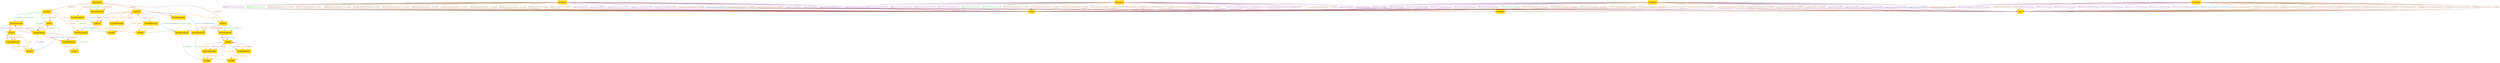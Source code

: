 digraph "graph" {
graph [fontsize=12]
node [fontsize=12]
edge [fontsize=12]
rankdir=TB;
"N25" -> "N9" [uuid = "<AssignStatement, VariableReference4>", color = "#e41a1c", fontcolor = "#e41a1c", style = "solid", label = "$exprs", dir = "forward", weight = "1"]
"N32" -> "N27" [uuid = "<ReturnStatement0, NotExpr>", color = "#e41a1c", fontcolor = "#e41a1c", style = "solid", label = "$exprs", dir = "forward", weight = "1"]
"N29" -> "N28" [uuid = "<ReturnStatement1, AndExpr>", color = "#e41a1c", fontcolor = "#e41a1c", style = "solid", label = "$exprs", dir = "forward", weight = "1"]
"N34" -> "N21" [uuid = "<ReturnStatement2, CallExpr1>", color = "#e41a1c", fontcolor = "#e41a1c", style = "solid", label = "$exprs", dir = "forward", weight = "1"]
"N35" -> "N33" [uuid = "<MainFunction, Function0>", color = "#a65628", fontcolor = "#a65628", style = "solid", label = "$functions", dir = "forward", weight = "1"]
"N35" -> "N30" [uuid = "<MainFunction, Function1>", color = "#a65628", fontcolor = "#a65628", style = "solid", label = "$functions", dir = "forward", weight = "1"]
"N28" -> "N17" [uuid = "<AndExpr, Variable2>", color = "#ff7f00", fontcolor = "#ff7f00", style = "solid", label = "$reads", dir = "forward", weight = "1"]
"N28" -> "N15" [uuid = "<AndExpr, Variable4>", color = "#ff7f00", fontcolor = "#ff7f00", style = "solid", label = "$reads", dir = "forward", weight = "1"]
"N31" -> "N13" [uuid = "<CallExpr0, Variable0>", color = "#ff7f00", fontcolor = "#ff7f00", style = "solid", label = "$reads", dir = "forward", weight = "1"]
"N31" -> "N11" [uuid = "<CallExpr0, Variable3>", color = "#ff7f00", fontcolor = "#ff7f00", style = "solid", label = "$reads", dir = "forward", weight = "1"]
"N21" -> "N13" [uuid = "<CallExpr1, Variable0>", color = "#ff7f00", fontcolor = "#ff7f00", style = "solid", label = "$reads", dir = "forward", weight = "1"]
"N21" -> "N11" [uuid = "<CallExpr1, Variable3>", color = "#ff7f00", fontcolor = "#ff7f00", style = "solid", label = "$reads", dir = "forward", weight = "1"]
"N27" -> "N10" [uuid = "<NotExpr, Variable5>", color = "#ff7f00", fontcolor = "#ff7f00", style = "solid", label = "$reads", dir = "forward", weight = "1"]
"N24" -> "N10" [uuid = "<VariableReference0, Variable5>", color = "#ff7f00", fontcolor = "#ff7f00", style = "solid", label = "$reads", dir = "forward", weight = "1"]
"N23" -> "N15" [uuid = "<VariableReference1, Variable4>", color = "#ff7f00", fontcolor = "#ff7f00", style = "solid", label = "$reads", dir = "forward", weight = "1"]
"N20" -> "N11" [uuid = "<VariableReference2, Variable3>", color = "#ff7f00", fontcolor = "#ff7f00", style = "solid", label = "$reads", dir = "forward", weight = "1"]
"N19" -> "N13" [uuid = "<VariableReference3, Variable0>", color = "#ff7f00", fontcolor = "#ff7f00", style = "solid", label = "$reads", dir = "forward", weight = "1"]
"N9" -> "N7" [uuid = "<VariableReference4, Variable1>", color = "#ff7f00", fontcolor = "#ff7f00", style = "solid", label = "$reads", dir = "forward", weight = "1"]
"N22" -> "N17" [uuid = "<VariableReference5, Variable2>", color = "#ff7f00", fontcolor = "#ff7f00", style = "solid", label = "$reads", dir = "forward", weight = "1"]
"N33" -> "N25" [uuid = "<Function0, AssignStatement>", color = "#4daf4a", fontcolor = "#4daf4a", style = "solid", label = "$statements", dir = "forward", weight = "1"]
"N33" -> "N32" [uuid = "<Function0, ReturnStatement0>", color = "#4daf4a", fontcolor = "#4daf4a", style = "solid", label = "$statements", dir = "forward", weight = "1"]
"N33" -> "N26" [uuid = "<Function0, VarDecl>", color = "#4daf4a", fontcolor = "#4daf4a", style = "solid", label = "$statements", dir = "forward", weight = "1"]
"N30" -> "N29" [uuid = "<Function1, ReturnStatement1>", color = "#4daf4a", fontcolor = "#4daf4a", style = "solid", label = "$statements", dir = "forward", weight = "1"]
"N35" -> "N34" [uuid = "<MainFunction, ReturnStatement2>", color = "#4daf4a", fontcolor = "#4daf4a", style = "solid", label = "$statements", dir = "forward", weight = "1"]
"N31" -> "N16" [uuid = "<CallExpr0, VariableReference2, FormalParameter0>", color = "#377eb8", fontcolor = "#377eb8", style = "solid", label = "actuals [VariableReference2]", dir = "forward", weight = "1"]
"N31" -> "N18" [uuid = "<CallExpr0, VariableReference3, FormalParameter2>", color = "#377eb8", fontcolor = "#377eb8", style = "solid", label = "actuals [VariableReference3]", dir = "forward", weight = "1"]
"N21" -> "N8" [uuid = "<CallExpr1, CallExpr0, FormalParameter3>", color = "#377eb8", fontcolor = "#377eb8", style = "solid", label = "actuals [CallExpr0]", dir = "forward", weight = "1"]
"N25" -> "N10" [uuid = "<AssignStatement, Variable5>", color = "#984ea3", fontcolor = "#984ea3", style = "solid", label = "assignedTo", dir = "forward", weight = "1"]
"N25" -> "N9" [uuid = "<AssignStatement, VariableReference4>", color = "#e41a1c", fontcolor = "#e41a1c", style = "solid", label = "assignedValue", dir = "forward", weight = "1"]
"N27" -> "N24" [uuid = "<NotExpr, VariableReference0>", color = "#a65628", fontcolor = "#a65628", style = "solid", label = "child", dir = "forward", weight = "1"]
"N28" -> "N23" [uuid = "<AndExpr, VariableReference1>", color = "#ff7f00", fontcolor = "#ff7f00", style = "solid", label = "children", dir = "forward", weight = "1"]
"N28" -> "N22" [uuid = "<AndExpr, VariableReference5>", color = "#ff7f00", fontcolor = "#ff7f00", style = "solid", label = "children", dir = "forward", weight = "1"]
"N31" -> "N20" [uuid = "<CallExpr0, VariableReference2>", color = "#ff7f00", fontcolor = "#ff7f00", style = "solid", label = "children", dir = "forward", weight = "1"]
"N31" -> "N19" [uuid = "<CallExpr0, VariableReference3>", color = "#ff7f00", fontcolor = "#ff7f00", style = "solid", label = "children", dir = "forward", weight = "1"]
"N31" -> "N21" [uuid = "<CallExpr1, CallExpr0>", color = "#ff7f00", fontcolor = "#ff7f00", style = "solid", label = "children", dir = "back", weight = "1"]
"N27" -> "N24" [uuid = "<NotExpr, VariableReference0>", color = "#ff7f00", fontcolor = "#ff7f00", style = "solid", label = "children", dir = "forward", weight = "1"]
"N16" -> "N15" [uuid = "<FormalParameter0, Variable4>", color = "#4daf4a", fontcolor = "#4daf4a", style = "solid", label = "declaredVar", dir = "forward", weight = "1"]
"N12" -> "N11" [uuid = "<FormalParameter1, Variable3>", color = "#4daf4a", fontcolor = "#4daf4a", style = "solid", label = "declaredVar", dir = "forward", weight = "1"]
"N18" -> "N17" [uuid = "<FormalParameter2, Variable2>", color = "#4daf4a", fontcolor = "#4daf4a", style = "solid", label = "declaredVar", dir = "forward", weight = "1"]
"N8" -> "N7" [uuid = "<FormalParameter3, Variable1>", color = "#4daf4a", fontcolor = "#4daf4a", style = "solid", label = "declaredVar", dir = "forward", weight = "1"]
"N14" -> "N13" [uuid = "<FormalParameter4, Variable0>", color = "#4daf4a", fontcolor = "#4daf4a", style = "solid", label = "declaredVar", dir = "forward", weight = "1"]
"N26" -> "N10" [uuid = "<VarDecl, Variable5>", color = "#377eb8", fontcolor = "#377eb8", style = "solid", label = "declaredVar", dir = "forward", weight = "1"]
"N6" -> "N2" [uuid = "<Execution0, AndExpr, False>", color = "#984ea3", fontcolor = "#984ea3", style = "solid", label = "exprValue [AndExpr]", dir = "forward", weight = "1"]
"N6" -> "N2" [uuid = "<Execution0, CallExpr0, False>", color = "#984ea3", fontcolor = "#984ea3", style = "solid", label = "exprValue [CallExpr0]", dir = "forward", weight = "1"]
"N6" -> "N1" [uuid = "<Execution0, CallExpr1, True>", color = "#984ea3", fontcolor = "#984ea3", style = "solid", label = "exprValue [CallExpr1]", dir = "forward", weight = "1"]
"N6" -> "N1" [uuid = "<Execution0, NotExpr, True>", color = "#984ea3", fontcolor = "#984ea3", style = "solid", label = "exprValue [NotExpr]", dir = "forward", weight = "1"]
"N6" -> "N2" [uuid = "<Execution0, VariableReference0, False>", color = "#984ea3", fontcolor = "#984ea3", style = "solid", label = "exprValue [VariableReference0]", dir = "forward", weight = "1"]
"N6" -> "N2" [uuid = "<Execution0, VariableReference1, False>", color = "#984ea3", fontcolor = "#984ea3", style = "solid", label = "exprValue [VariableReference1]", dir = "forward", weight = "1"]
"N6" -> "N2" [uuid = "<Execution0, VariableReference2, False>", color = "#984ea3", fontcolor = "#984ea3", style = "solid", label = "exprValue [VariableReference2]", dir = "forward", weight = "1"]
"N6" -> "N2" [uuid = "<Execution0, VariableReference3, False>", color = "#984ea3", fontcolor = "#984ea3", style = "solid", label = "exprValue [VariableReference3]", dir = "forward", weight = "1"]
"N6" -> "N2" [uuid = "<Execution0, VariableReference4, False>", color = "#984ea3", fontcolor = "#984ea3", style = "solid", label = "exprValue [VariableReference4]", dir = "forward", weight = "1"]
"N6" -> "N2" [uuid = "<Execution0, VariableReference5, False>", color = "#984ea3", fontcolor = "#984ea3", style = "solid", label = "exprValue [VariableReference5]", dir = "forward", weight = "1"]
"N5" -> "N2" [uuid = "<Execution1, AndExpr, False>", color = "#984ea3", fontcolor = "#984ea3", style = "solid", label = "exprValue [AndExpr]", dir = "forward", weight = "1"]
"N5" -> "N2" [uuid = "<Execution1, CallExpr0, False>", color = "#984ea3", fontcolor = "#984ea3", style = "solid", label = "exprValue [CallExpr0]", dir = "forward", weight = "1"]
"N5" -> "N1" [uuid = "<Execution1, CallExpr1, True>", color = "#984ea3", fontcolor = "#984ea3", style = "solid", label = "exprValue [CallExpr1]", dir = "forward", weight = "1"]
"N5" -> "N1" [uuid = "<Execution1, NotExpr, True>", color = "#984ea3", fontcolor = "#984ea3", style = "solid", label = "exprValue [NotExpr]", dir = "forward", weight = "1"]
"N5" -> "N2" [uuid = "<Execution1, VariableReference0, False>", color = "#984ea3", fontcolor = "#984ea3", style = "solid", label = "exprValue [VariableReference0]", dir = "forward", weight = "1"]
"N5" -> "N2" [uuid = "<Execution1, VariableReference1, False>", color = "#984ea3", fontcolor = "#984ea3", style = "solid", label = "exprValue [VariableReference1]", dir = "forward", weight = "1"]
"N5" -> "N2" [uuid = "<Execution1, VariableReference2, False>", color = "#984ea3", fontcolor = "#984ea3", style = "solid", label = "exprValue [VariableReference2]", dir = "forward", weight = "1"]
"N5" -> "N1" [uuid = "<Execution1, VariableReference3, True>", color = "#984ea3", fontcolor = "#984ea3", style = "solid", label = "exprValue [VariableReference3]", dir = "forward", weight = "1"]
"N5" -> "N2" [uuid = "<Execution1, VariableReference4, False>", color = "#984ea3", fontcolor = "#984ea3", style = "solid", label = "exprValue [VariableReference4]", dir = "forward", weight = "1"]
"N5" -> "N1" [uuid = "<Execution1, VariableReference5, True>", color = "#984ea3", fontcolor = "#984ea3", style = "solid", label = "exprValue [VariableReference5]", dir = "forward", weight = "1"]
"N4" -> "N2" [uuid = "<Execution2, AndExpr, False>", color = "#984ea3", fontcolor = "#984ea3", style = "solid", label = "exprValue [AndExpr]", dir = "forward", weight = "1"]
"N4" -> "N2" [uuid = "<Execution2, CallExpr0, False>", color = "#984ea3", fontcolor = "#984ea3", style = "solid", label = "exprValue [CallExpr0]", dir = "forward", weight = "1"]
"N4" -> "N1" [uuid = "<Execution2, CallExpr1, True>", color = "#984ea3", fontcolor = "#984ea3", style = "solid", label = "exprValue [CallExpr1]", dir = "forward", weight = "1"]
"N4" -> "N1" [uuid = "<Execution2, NotExpr, True>", color = "#984ea3", fontcolor = "#984ea3", style = "solid", label = "exprValue [NotExpr]", dir = "forward", weight = "1"]
"N4" -> "N2" [uuid = "<Execution2, VariableReference0, False>", color = "#984ea3", fontcolor = "#984ea3", style = "solid", label = "exprValue [VariableReference0]", dir = "forward", weight = "1"]
"N4" -> "N1" [uuid = "<Execution2, VariableReference1, True>", color = "#984ea3", fontcolor = "#984ea3", style = "solid", label = "exprValue [VariableReference1]", dir = "forward", weight = "1"]
"N4" -> "N1" [uuid = "<Execution2, VariableReference2, True>", color = "#984ea3", fontcolor = "#984ea3", style = "solid", label = "exprValue [VariableReference2]", dir = "forward", weight = "1"]
"N4" -> "N2" [uuid = "<Execution2, VariableReference3, False>", color = "#984ea3", fontcolor = "#984ea3", style = "solid", label = "exprValue [VariableReference3]", dir = "forward", weight = "1"]
"N4" -> "N2" [uuid = "<Execution2, VariableReference4, False>", color = "#984ea3", fontcolor = "#984ea3", style = "solid", label = "exprValue [VariableReference4]", dir = "forward", weight = "1"]
"N4" -> "N2" [uuid = "<Execution2, VariableReference5, False>", color = "#984ea3", fontcolor = "#984ea3", style = "solid", label = "exprValue [VariableReference5]", dir = "forward", weight = "1"]
"N3" -> "N1" [uuid = "<Execution3, AndExpr, True>", color = "#984ea3", fontcolor = "#984ea3", style = "solid", label = "exprValue [AndExpr]", dir = "forward", weight = "1"]
"N3" -> "N1" [uuid = "<Execution3, CallExpr0, True>", color = "#984ea3", fontcolor = "#984ea3", style = "solid", label = "exprValue [CallExpr0]", dir = "forward", weight = "1"]
"N3" -> "N2" [uuid = "<Execution3, CallExpr1, False>", color = "#984ea3", fontcolor = "#984ea3", style = "solid", label = "exprValue [CallExpr1]", dir = "forward", weight = "1"]
"N3" -> "N2" [uuid = "<Execution3, NotExpr, False>", color = "#984ea3", fontcolor = "#984ea3", style = "solid", label = "exprValue [NotExpr]", dir = "forward", weight = "1"]
"N3" -> "N1" [uuid = "<Execution3, VariableReference0, True>", color = "#984ea3", fontcolor = "#984ea3", style = "solid", label = "exprValue [VariableReference0]", dir = "forward", weight = "1"]
"N3" -> "N1" [uuid = "<Execution3, VariableReference1, True>", color = "#984ea3", fontcolor = "#984ea3", style = "solid", label = "exprValue [VariableReference1]", dir = "forward", weight = "1"]
"N3" -> "N1" [uuid = "<Execution3, VariableReference2, True>", color = "#984ea3", fontcolor = "#984ea3", style = "solid", label = "exprValue [VariableReference2]", dir = "forward", weight = "1"]
"N3" -> "N1" [uuid = "<Execution3, VariableReference3, True>", color = "#984ea3", fontcolor = "#984ea3", style = "solid", label = "exprValue [VariableReference3]", dir = "forward", weight = "1"]
"N3" -> "N1" [uuid = "<Execution3, VariableReference4, True>", color = "#984ea3", fontcolor = "#984ea3", style = "solid", label = "exprValue [VariableReference4]", dir = "forward", weight = "1"]
"N3" -> "N1" [uuid = "<Execution3, VariableReference5, True>", color = "#984ea3", fontcolor = "#984ea3", style = "solid", label = "exprValue [VariableReference5]", dir = "forward", weight = "1"]
"N33" -> "N26" [uuid = "<Function0, VarDecl>", color = "#e41a1c", fontcolor = "#e41a1c", style = "solid", label = "firstStmt", dir = "forward", weight = "1"]
"N30" -> "N29" [uuid = "<Function1, ReturnStatement1>", color = "#e41a1c", fontcolor = "#e41a1c", style = "solid", label = "firstStmt", dir = "forward", weight = "1"]
"N35" -> "N34" [uuid = "<MainFunction, ReturnStatement2>", color = "#e41a1c", fontcolor = "#e41a1c", style = "solid", label = "firstStmt", dir = "forward", weight = "1"]
"N33" -> "N8" [uuid = "<Function0, FormalParameter3>", color = "#a65628", fontcolor = "#a65628", style = "solid", label = "formals", dir = "forward", weight = "1"]
"N30" -> "N16" [uuid = "<Function1, FormalParameter0>", color = "#a65628", fontcolor = "#a65628", style = "solid", label = "formals", dir = "forward", weight = "1"]
"N30" -> "N18" [uuid = "<Function1, FormalParameter2>", color = "#a65628", fontcolor = "#a65628", style = "solid", label = "formals", dir = "forward", weight = "1"]
"N35" -> "N12" [uuid = "<MainFunction, FormalParameter1>", color = "#a65628", fontcolor = "#a65628", style = "solid", label = "formals", dir = "forward", weight = "1"]
"N35" -> "N14" [uuid = "<MainFunction, FormalParameter4>", color = "#a65628", fontcolor = "#a65628", style = "solid", label = "formals", dir = "forward", weight = "1"]
"N31" -> "N30" [uuid = "<CallExpr0, Function1>", color = "#ff7f00", fontcolor = "#ff7f00", style = "solid", label = "function", dir = "forward", weight = "1"]
"N33" -> "N21" [uuid = "<CallExpr1, Function0>", color = "#ff7f00", fontcolor = "#ff7f00", style = "solid", label = "function", dir = "back", weight = "1"]
"N6" -> "N2" [uuid = "<Execution0, FormalParameter1, False>", color = "#4daf4a", fontcolor = "#4daf4a", style = "solid", label = "inputs [FormalParameter1]", dir = "forward", weight = "1"]
"N6" -> "N2" [uuid = "<Execution0, FormalParameter4, False>", color = "#4daf4a", fontcolor = "#4daf4a", style = "solid", label = "inputs [FormalParameter4]", dir = "forward", weight = "1"]
"N5" -> "N2" [uuid = "<Execution1, FormalParameter1, False>", color = "#4daf4a", fontcolor = "#4daf4a", style = "solid", label = "inputs [FormalParameter1]", dir = "forward", weight = "1"]
"N4" -> "N2" [uuid = "<Execution2, FormalParameter4, False>", color = "#4daf4a", fontcolor = "#4daf4a", style = "solid", label = "inputs [FormalParameter4]", dir = "forward", weight = "1"]
"N5" -> "N1" [uuid = "<Execution1, FormalParameter4, True>", color = "#377eb8", fontcolor = "#377eb8", style = "solid", label = "inputs [FormalParameter4]", dir = "forward", weight = "1"]
"N4" -> "N1" [uuid = "<Execution2, FormalParameter1, True>", color = "#377eb8", fontcolor = "#377eb8", style = "solid", label = "inputs [FormalParameter1]", dir = "forward", weight = "1"]
"N3" -> "N1" [uuid = "<Execution3, FormalParameter1, True>", color = "#377eb8", fontcolor = "#377eb8", style = "solid", label = "inputs [FormalParameter1]", dir = "forward", weight = "1"]
"N3" -> "N1" [uuid = "<Execution3, FormalParameter4, True>", color = "#377eb8", fontcolor = "#377eb8", style = "solid", label = "inputs [FormalParameter4]", dir = "forward", weight = "1"]
"N28" -> "N22" [uuid = "<AndExpr, VariableReference5>", color = "#984ea3", fontcolor = "#984ea3", style = "solid", label = "leftChild", dir = "forward", weight = "1"]
"N31" -> "N21" [uuid = "<CallExpr0, CallExpr1>", color = "#e41a1c", fontcolor = "#e41a1c", style = "solid", label = "parent", dir = "forward", weight = "1"]
"N27" -> "N24" [uuid = "<VariableReference0, NotExpr>", color = "#e41a1c", fontcolor = "#e41a1c", style = "solid", label = "parent", dir = "back", weight = "1"]
"N28" -> "N23" [uuid = "<VariableReference1, AndExpr>", color = "#e41a1c", fontcolor = "#e41a1c", style = "solid", label = "parent", dir = "back", weight = "1"]
"N31" -> "N20" [uuid = "<VariableReference2, CallExpr0>", color = "#e41a1c", fontcolor = "#e41a1c", style = "solid", label = "parent", dir = "back", weight = "1"]
"N31" -> "N19" [uuid = "<VariableReference3, CallExpr0>", color = "#e41a1c", fontcolor = "#e41a1c", style = "solid", label = "parent", dir = "back", weight = "1"]
"N28" -> "N22" [uuid = "<VariableReference5, AndExpr>", color = "#e41a1c", fontcolor = "#e41a1c", style = "solid", label = "parent", dir = "back", weight = "1"]
"N26" -> "N25" [uuid = "<AssignStatement, VarDecl>", color = "#a65628", fontcolor = "#a65628", style = "solid", label = "predecessor", dir = "back", weight = "1"]
"N32" -> "N25" [uuid = "<ReturnStatement0, AssignStatement>", color = "#a65628", fontcolor = "#a65628", style = "solid", label = "predecessor", dir = "forward", weight = "1"]
"N24" -> "N10" [uuid = "<VariableReference0, Variable5>", color = "#ff7f00", fontcolor = "#ff7f00", style = "solid", label = "referredVar", dir = "forward", weight = "1"]
"N23" -> "N15" [uuid = "<VariableReference1, Variable4>", color = "#ff7f00", fontcolor = "#ff7f00", style = "solid", label = "referredVar", dir = "forward", weight = "1"]
"N20" -> "N11" [uuid = "<VariableReference2, Variable3>", color = "#ff7f00", fontcolor = "#ff7f00", style = "solid", label = "referredVar", dir = "forward", weight = "1"]
"N19" -> "N13" [uuid = "<VariableReference3, Variable0>", color = "#ff7f00", fontcolor = "#ff7f00", style = "solid", label = "referredVar", dir = "forward", weight = "1"]
"N9" -> "N7" [uuid = "<VariableReference4, Variable1>", color = "#ff7f00", fontcolor = "#ff7f00", style = "solid", label = "referredVar", dir = "forward", weight = "1"]
"N22" -> "N17" [uuid = "<VariableReference5, Variable2>", color = "#ff7f00", fontcolor = "#ff7f00", style = "solid", label = "referredVar", dir = "forward", weight = "1"]
"N33" -> "N32" [uuid = "<Function0, ReturnStatement0>", color = "#4daf4a", fontcolor = "#4daf4a", style = "solid", label = "returnStmt", dir = "forward", weight = "1"]
"N30" -> "N29" [uuid = "<Function1, ReturnStatement1>", color = "#4daf4a", fontcolor = "#4daf4a", style = "solid", label = "returnStmt", dir = "forward", weight = "1"]
"N35" -> "N34" [uuid = "<MainFunction, ReturnStatement2>", color = "#4daf4a", fontcolor = "#4daf4a", style = "solid", label = "returnStmt", dir = "forward", weight = "1"]
"N32" -> "N27" [uuid = "<ReturnStatement0, NotExpr>", color = "#377eb8", fontcolor = "#377eb8", style = "solid", label = "returnValue", dir = "forward", weight = "1"]
"N29" -> "N28" [uuid = "<ReturnStatement1, AndExpr>", color = "#377eb8", fontcolor = "#377eb8", style = "solid", label = "returnValue", dir = "forward", weight = "1"]
"N34" -> "N21" [uuid = "<ReturnStatement2, CallExpr1>", color = "#377eb8", fontcolor = "#377eb8", style = "solid", label = "returnValue", dir = "forward", weight = "1"]
"N28" -> "N23" [uuid = "<AndExpr, VariableReference1>", color = "#984ea3", fontcolor = "#984ea3", style = "solid", label = "rightChild", dir = "forward", weight = "1"]
"N32" -> "N25" [uuid = "<AssignStatement, ReturnStatement0>", color = "#e41a1c", fontcolor = "#e41a1c", style = "solid", label = "successor", dir = "back", weight = "1"]
"N26" -> "N25" [uuid = "<VarDecl, AssignStatement>", color = "#e41a1c", fontcolor = "#e41a1c", style = "solid", label = "successor", dir = "forward", weight = "1"]
"N6" -> "N2" [uuid = "<Execution0, AssignStatement, Variable1, False>", color = "#a65628", fontcolor = "#a65628", style = "solid", label = "varValue [AssignStatement, Variable1]", dir = "forward", weight = "1"]
"N6" -> "N0" [uuid = "<Execution0, AssignStatement, Variable5, Undefined>", color = "#a65628", fontcolor = "#a65628", style = "solid", label = "varValue [AssignStatement, Variable5]", dir = "forward", weight = "1"]
"N6" -> "N2" [uuid = "<Execution0, ReturnStatement0, Variable1, False>", color = "#a65628", fontcolor = "#a65628", style = "solid", label = "varValue [ReturnStatement0, Variable1]", dir = "forward", weight = "1"]
"N6" -> "N2" [uuid = "<Execution0, ReturnStatement0, Variable5, False>", color = "#a65628", fontcolor = "#a65628", style = "solid", label = "varValue [ReturnStatement0, Variable5]", dir = "forward", weight = "1"]
"N6" -> "N2" [uuid = "<Execution0, ReturnStatement1, Variable2, False>", color = "#a65628", fontcolor = "#a65628", style = "solid", label = "varValue [ReturnStatement1, Variable2]", dir = "forward", weight = "1"]
"N6" -> "N2" [uuid = "<Execution0, ReturnStatement1, Variable4, False>", color = "#a65628", fontcolor = "#a65628", style = "solid", label = "varValue [ReturnStatement1, Variable4]", dir = "forward", weight = "1"]
"N6" -> "N2" [uuid = "<Execution0, ReturnStatement2, Variable0, False>", color = "#a65628", fontcolor = "#a65628", style = "solid", label = "varValue [ReturnStatement2, Variable0]", dir = "forward", weight = "1"]
"N6" -> "N2" [uuid = "<Execution0, ReturnStatement2, Variable3, False>", color = "#a65628", fontcolor = "#a65628", style = "solid", label = "varValue [ReturnStatement2, Variable3]", dir = "forward", weight = "1"]
"N6" -> "N2" [uuid = "<Execution0, VarDecl, Variable1, False>", color = "#a65628", fontcolor = "#a65628", style = "solid", label = "varValue [VarDecl, Variable1]", dir = "forward", weight = "1"]
"N5" -> "N1" [uuid = "<Execution1, AssignStatement, Variable0, True>", color = "#a65628", fontcolor = "#a65628", style = "solid", label = "varValue [AssignStatement, Variable0]", dir = "forward", weight = "1"]
"N5" -> "N2" [uuid = "<Execution1, AssignStatement, Variable1, False>", color = "#a65628", fontcolor = "#a65628", style = "solid", label = "varValue [AssignStatement, Variable1]", dir = "forward", weight = "1"]
"N5" -> "N0" [uuid = "<Execution1, AssignStatement, Variable5, Undefined>", color = "#a65628", fontcolor = "#a65628", style = "solid", label = "varValue [AssignStatement, Variable5]", dir = "forward", weight = "1"]
"N5" -> "N1" [uuid = "<Execution1, ReturnStatement0, Variable0, True>", color = "#a65628", fontcolor = "#a65628", style = "solid", label = "varValue [ReturnStatement0, Variable0]", dir = "forward", weight = "1"]
"N5" -> "N2" [uuid = "<Execution1, ReturnStatement0, Variable1, False>", color = "#a65628", fontcolor = "#a65628", style = "solid", label = "varValue [ReturnStatement0, Variable1]", dir = "forward", weight = "1"]
"N5" -> "N2" [uuid = "<Execution1, ReturnStatement0, Variable5, False>", color = "#a65628", fontcolor = "#a65628", style = "solid", label = "varValue [ReturnStatement0, Variable5]", dir = "forward", weight = "1"]
"N5" -> "N1" [uuid = "<Execution1, ReturnStatement1, Variable2, True>", color = "#a65628", fontcolor = "#a65628", style = "solid", label = "varValue [ReturnStatement1, Variable2]", dir = "forward", weight = "1"]
"N5" -> "N2" [uuid = "<Execution1, ReturnStatement1, Variable4, False>", color = "#a65628", fontcolor = "#a65628", style = "solid", label = "varValue [ReturnStatement1, Variable4]", dir = "forward", weight = "1"]
"N5" -> "N1" [uuid = "<Execution1, ReturnStatement2, Variable0, True>", color = "#a65628", fontcolor = "#a65628", style = "solid", label = "varValue [ReturnStatement2, Variable0]", dir = "forward", weight = "1"]
"N5" -> "N2" [uuid = "<Execution1, ReturnStatement2, Variable3, False>", color = "#a65628", fontcolor = "#a65628", style = "solid", label = "varValue [ReturnStatement2, Variable3]", dir = "forward", weight = "1"]
"N5" -> "N1" [uuid = "<Execution1, VarDecl, Variable0, True>", color = "#a65628", fontcolor = "#a65628", style = "solid", label = "varValue [VarDecl, Variable0]", dir = "forward", weight = "1"]
"N5" -> "N2" [uuid = "<Execution1, VarDecl, Variable1, False>", color = "#a65628", fontcolor = "#a65628", style = "solid", label = "varValue [VarDecl, Variable1]", dir = "forward", weight = "1"]
"N4" -> "N2" [uuid = "<Execution2, AssignStatement, Variable0, False>", color = "#a65628", fontcolor = "#a65628", style = "solid", label = "varValue [AssignStatement, Variable0]", dir = "forward", weight = "1"]
"N4" -> "N2" [uuid = "<Execution2, AssignStatement, Variable1, False>", color = "#a65628", fontcolor = "#a65628", style = "solid", label = "varValue [AssignStatement, Variable1]", dir = "forward", weight = "1"]
"N4" -> "N0" [uuid = "<Execution2, AssignStatement, Variable5, Undefined>", color = "#a65628", fontcolor = "#a65628", style = "solid", label = "varValue [AssignStatement, Variable5]", dir = "forward", weight = "1"]
"N4" -> "N2" [uuid = "<Execution2, ReturnStatement0, Variable0, False>", color = "#a65628", fontcolor = "#a65628", style = "solid", label = "varValue [ReturnStatement0, Variable0]", dir = "forward", weight = "1"]
"N4" -> "N2" [uuid = "<Execution2, ReturnStatement0, Variable1, False>", color = "#a65628", fontcolor = "#a65628", style = "solid", label = "varValue [ReturnStatement0, Variable1]", dir = "forward", weight = "1"]
"N4" -> "N2" [uuid = "<Execution2, ReturnStatement0, Variable5, False>", color = "#a65628", fontcolor = "#a65628", style = "solid", label = "varValue [ReturnStatement0, Variable5]", dir = "forward", weight = "1"]
"N4" -> "N2" [uuid = "<Execution2, ReturnStatement1, Variable0, False>", color = "#a65628", fontcolor = "#a65628", style = "solid", label = "varValue [ReturnStatement1, Variable0]", dir = "forward", weight = "1"]
"N4" -> "N2" [uuid = "<Execution2, ReturnStatement1, Variable1, False>", color = "#a65628", fontcolor = "#a65628", style = "solid", label = "varValue [ReturnStatement1, Variable1]", dir = "forward", weight = "1"]
"N4" -> "N2" [uuid = "<Execution2, ReturnStatement1, Variable2, False>", color = "#a65628", fontcolor = "#a65628", style = "solid", label = "varValue [ReturnStatement1, Variable2]", dir = "forward", weight = "1"]
"N4" -> "N1" [uuid = "<Execution2, ReturnStatement1, Variable4, True>", color = "#a65628", fontcolor = "#a65628", style = "solid", label = "varValue [ReturnStatement1, Variable4]", dir = "forward", weight = "1"]
"N4" -> "N2" [uuid = "<Execution2, ReturnStatement2, Variable0, False>", color = "#a65628", fontcolor = "#a65628", style = "solid", label = "varValue [ReturnStatement2, Variable0]", dir = "forward", weight = "1"]
"N4" -> "N1" [uuid = "<Execution2, ReturnStatement2, Variable3, True>", color = "#a65628", fontcolor = "#a65628", style = "solid", label = "varValue [ReturnStatement2, Variable3]", dir = "forward", weight = "1"]
"N4" -> "N2" [uuid = "<Execution2, VarDecl, Variable0, False>", color = "#a65628", fontcolor = "#a65628", style = "solid", label = "varValue [VarDecl, Variable0]", dir = "forward", weight = "1"]
"N4" -> "N2" [uuid = "<Execution2, VarDecl, Variable1, False>", color = "#a65628", fontcolor = "#a65628", style = "solid", label = "varValue [VarDecl, Variable1]", dir = "forward", weight = "1"]
"N3" -> "N1" [uuid = "<Execution3, AssignStatement, Variable1, True>", color = "#a65628", fontcolor = "#a65628", style = "solid", label = "varValue [AssignStatement, Variable1]", dir = "forward", weight = "1"]
"N3" -> "N0" [uuid = "<Execution3, AssignStatement, Variable5, Undefined>", color = "#a65628", fontcolor = "#a65628", style = "solid", label = "varValue [AssignStatement, Variable5]", dir = "forward", weight = "1"]
"N3" -> "N1" [uuid = "<Execution3, ReturnStatement0, Variable1, True>", color = "#a65628", fontcolor = "#a65628", style = "solid", label = "varValue [ReturnStatement0, Variable1]", dir = "forward", weight = "1"]
"N3" -> "N1" [uuid = "<Execution3, ReturnStatement0, Variable5, True>", color = "#a65628", fontcolor = "#a65628", style = "solid", label = "varValue [ReturnStatement0, Variable5]", dir = "forward", weight = "1"]
"N3" -> "N1" [uuid = "<Execution3, ReturnStatement1, Variable0, True>", color = "#a65628", fontcolor = "#a65628", style = "solid", label = "varValue [ReturnStatement1, Variable0]", dir = "forward", weight = "1"]
"N3" -> "N1" [uuid = "<Execution3, ReturnStatement1, Variable2, True>", color = "#a65628", fontcolor = "#a65628", style = "solid", label = "varValue [ReturnStatement1, Variable2]", dir = "forward", weight = "1"]
"N3" -> "N1" [uuid = "<Execution3, ReturnStatement1, Variable3, True>", color = "#a65628", fontcolor = "#a65628", style = "solid", label = "varValue [ReturnStatement1, Variable3]", dir = "forward", weight = "1"]
"N3" -> "N1" [uuid = "<Execution3, ReturnStatement1, Variable4, True>", color = "#a65628", fontcolor = "#a65628", style = "solid", label = "varValue [ReturnStatement1, Variable4]", dir = "forward", weight = "1"]
"N3" -> "N1" [uuid = "<Execution3, ReturnStatement2, Variable0, True>", color = "#a65628", fontcolor = "#a65628", style = "solid", label = "varValue [ReturnStatement2, Variable0]", dir = "forward", weight = "1"]
"N3" -> "N1" [uuid = "<Execution3, ReturnStatement2, Variable3, True>", color = "#a65628", fontcolor = "#a65628", style = "solid", label = "varValue [ReturnStatement2, Variable3]", dir = "forward", weight = "1"]
"N3" -> "N1" [uuid = "<Execution3, VarDecl, Variable1, True>", color = "#a65628", fontcolor = "#a65628", style = "solid", label = "varValue [VarDecl, Variable1]", dir = "forward", weight = "1"]
"N0" [uuid="Undefined", label="Undefined", color="#ffd700", fontcolor = "#000000", shape = "box", style = "filled, solid"]
"N1" [uuid="True", label="True", color="#ffd700", fontcolor = "#000000", shape = "box", style = "filled, solid"]
"N2" [uuid="False", label="False", color="#ffd700", fontcolor = "#000000", shape = "box", style = "filled, solid"]
"N3" [uuid="Execution3", label="Execution3", color="#ffd700", fontcolor = "#000000", shape = "box", style = "filled, solid"]
"N4" [uuid="Execution2", label="Execution2", color="#ffd700", fontcolor = "#000000", shape = "box", style = "filled, solid"]
"N5" [uuid="Execution1", label="Execution1", color="#ffd700", fontcolor = "#000000", shape = "box", style = "filled, solid"]
"N6" [uuid="Execution0", label="Execution0", color="#ffd700", fontcolor = "#000000", shape = "box", style = "filled, solid"]
"N7" [uuid="Variable1", label="Variable1", color="#ffd700", fontcolor = "#000000", shape = "box", style = "filled, solid"]
"N8" [uuid="FormalParameter3", label="FormalParameter3", color="#ffd700", fontcolor = "#000000", shape = "box", style = "filled, solid"]
"N9" [uuid="VariableReference4", label="VariableReference4", color="#ffd700", fontcolor = "#000000", shape = "box", style = "filled, solid"]
"N10" [uuid="Variable5", label="Variable5", color="#ffd700", fontcolor = "#000000", shape = "box", style = "filled, solid"]
"N11" [uuid="Variable3", label="Variable3", color="#ffd700", fontcolor = "#000000", shape = "box", style = "filled, solid"]
"N12" [uuid="FormalParameter1", label="FormalParameter1", color="#ffd700", fontcolor = "#000000", shape = "box", style = "filled, solid"]
"N13" [uuid="Variable0", label="Variable0", color="#ffd700", fontcolor = "#000000", shape = "box", style = "filled, solid"]
"N14" [uuid="FormalParameter4", label="FormalParameter4", color="#ffd700", fontcolor = "#000000", shape = "box", style = "filled, solid"]
"N15" [uuid="Variable4", label="Variable4", color="#ffd700", fontcolor = "#000000", shape = "box", style = "filled, solid"]
"N16" [uuid="FormalParameter0", label="FormalParameter0", color="#ffd700", fontcolor = "#000000", shape = "box", style = "filled, solid"]
"N17" [uuid="Variable2", label="Variable2", color="#ffd700", fontcolor = "#000000", shape = "box", style = "filled, solid"]
"N18" [uuid="FormalParameter2", label="FormalParameter2", color="#ffd700", fontcolor = "#000000", shape = "box", style = "filled, solid"]
"N19" [uuid="VariableReference3", label="VariableReference3", color="#ffd700", fontcolor = "#000000", shape = "box", style = "filled, solid"]
"N20" [uuid="VariableReference2", label="VariableReference2", color="#ffd700", fontcolor = "#000000", shape = "box", style = "filled, solid"]
"N21" [uuid="CallExpr1", label="CallExpr1", color="#ffd700", fontcolor = "#000000", shape = "box", style = "filled, solid"]
"N22" [uuid="VariableReference5", label="VariableReference5", color="#ffd700", fontcolor = "#000000", shape = "box", style = "filled, solid"]
"N23" [uuid="VariableReference1", label="VariableReference1", color="#ffd700", fontcolor = "#000000", shape = "box", style = "filled, solid"]
"N24" [uuid="VariableReference0", label="VariableReference0", color="#ffd700", fontcolor = "#000000", shape = "box", style = "filled, solid"]
"N25" [uuid="AssignStatement", label="AssignStatement", color="#ffd700", fontcolor = "#000000", shape = "box", style = "filled, solid"]
"N26" [uuid="VarDecl", label="VarDecl", color="#ffd700", fontcolor = "#000000", shape = "box", style = "filled, solid"]
"N27" [uuid="NotExpr", label="NotExpr", color="#ffd700", fontcolor = "#000000", shape = "box", style = "filled, solid"]
"N28" [uuid="AndExpr", label="AndExpr", color="#ffd700", fontcolor = "#000000", shape = "box", style = "filled, solid"]
"N29" [uuid="ReturnStatement1", label="ReturnStatement1", color="#ffd700", fontcolor = "#000000", shape = "box", style = "filled, solid"]
"N30" [uuid="Function1", label="Function1", color="#ffd700", fontcolor = "#000000", shape = "box", style = "filled, solid"]
"N31" [uuid="CallExpr0", label="CallExpr0", color="#ffd700", fontcolor = "#000000", shape = "box", style = "filled, solid"]
"N32" [uuid="ReturnStatement0", label="ReturnStatement0", color="#ffd700", fontcolor = "#000000", shape = "box", style = "filled, solid"]
"N33" [uuid="Function0", label="Function0", color="#ffd700", fontcolor = "#000000", shape = "box", style = "filled, solid"]
"N34" [uuid="ReturnStatement2", label="ReturnStatement2", color="#ffd700", fontcolor = "#000000", shape = "box", style = "filled, solid"]
"N35" [uuid="MainFunction", label="MainFunction", color="#ffd700", fontcolor = "#000000", shape = "box", style = "filled, solid"]
}
